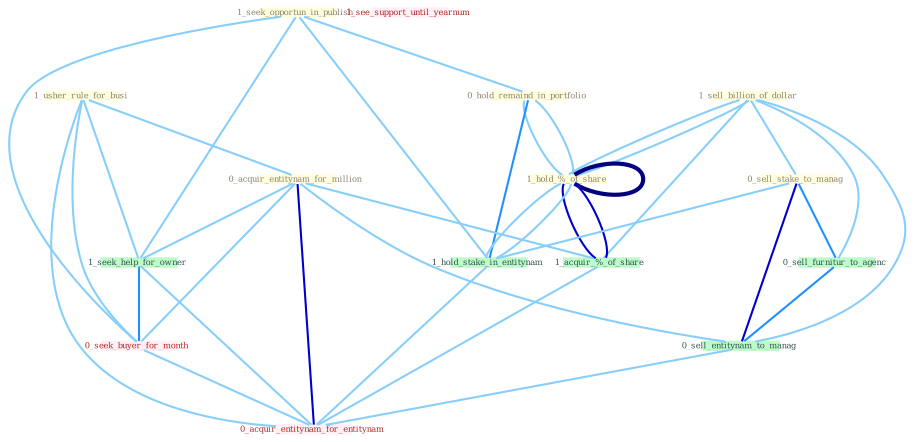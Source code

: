 Graph G{ 
    node
    [shape=polygon,style=filled,width=.5,height=.06,color="#BDFCC9",fixedsize=true,fontsize=4,
    fontcolor="#2f4f4f"];
    {node
    [color="#ffffe0", fontcolor="#8b7d6b"] "1_sell_billion_of_dollar " "1_usher_rule_for_busi " "1_seek_opportun_in_publish " "0_hold_remaind_in_portfolio " "1_hold_%_of_share " "0_sell_stake_to_manag " "0_acquir_entitynam_for_million "}
{node [color="#fff0f5", fontcolor="#b22222"] "0_seek_buyer_for_month " "1_see_support_until_yearnum " "0_acquir_entitynam_for_entitynam "}
edge [color="#B0E2FF"];

	"1_sell_billion_of_dollar " -- "1_hold_%_of_share " [w="1", color="#87cefa" ];
	"1_sell_billion_of_dollar " -- "0_sell_stake_to_manag " [w="1", color="#87cefa" ];
	"1_sell_billion_of_dollar " -- "1_hold_%_of_share " [w="1", color="#87cefa" ];
	"1_sell_billion_of_dollar " -- "1_acquir_%_of_share " [w="1", color="#87cefa" ];
	"1_sell_billion_of_dollar " -- "0_sell_furnitur_to_agenc " [w="1", color="#87cefa" ];
	"1_sell_billion_of_dollar " -- "0_sell_entitynam_to_manag " [w="1", color="#87cefa" ];
	"1_usher_rule_for_busi " -- "0_acquir_entitynam_for_million " [w="1", color="#87cefa" ];
	"1_usher_rule_for_busi " -- "1_seek_help_for_owner " [w="1", color="#87cefa" ];
	"1_usher_rule_for_busi " -- "0_seek_buyer_for_month " [w="1", color="#87cefa" ];
	"1_usher_rule_for_busi " -- "0_acquir_entitynam_for_entitynam " [w="1", color="#87cefa" ];
	"1_seek_opportun_in_publish " -- "0_hold_remaind_in_portfolio " [w="1", color="#87cefa" ];
	"1_seek_opportun_in_publish " -- "1_hold_stake_in_entitynam " [w="1", color="#87cefa" ];
	"1_seek_opportun_in_publish " -- "1_seek_help_for_owner " [w="1", color="#87cefa" ];
	"1_seek_opportun_in_publish " -- "0_seek_buyer_for_month " [w="1", color="#87cefa" ];
	"0_hold_remaind_in_portfolio " -- "1_hold_%_of_share " [w="1", color="#87cefa" ];
	"0_hold_remaind_in_portfolio " -- "1_hold_%_of_share " [w="1", color="#87cefa" ];
	"0_hold_remaind_in_portfolio " -- "1_hold_stake_in_entitynam " [w="2", color="#1e90ff" , len=0.8];
	"1_hold_%_of_share " -- "1_hold_%_of_share " [w="4", style=bold, color="#000080", len=0.4];
	"1_hold_%_of_share " -- "1_hold_stake_in_entitynam " [w="1", color="#87cefa" ];
	"1_hold_%_of_share " -- "1_acquir_%_of_share " [w="3", color="#0000cd" , len=0.6];
	"0_sell_stake_to_manag " -- "1_hold_stake_in_entitynam " [w="1", color="#87cefa" ];
	"0_sell_stake_to_manag " -- "0_sell_furnitur_to_agenc " [w="2", color="#1e90ff" , len=0.8];
	"0_sell_stake_to_manag " -- "0_sell_entitynam_to_manag " [w="3", color="#0000cd" , len=0.6];
	"0_acquir_entitynam_for_million " -- "1_seek_help_for_owner " [w="1", color="#87cefa" ];
	"0_acquir_entitynam_for_million " -- "0_seek_buyer_for_month " [w="1", color="#87cefa" ];
	"0_acquir_entitynam_for_million " -- "1_acquir_%_of_share " [w="1", color="#87cefa" ];
	"0_acquir_entitynam_for_million " -- "0_sell_entitynam_to_manag " [w="1", color="#87cefa" ];
	"0_acquir_entitynam_for_million " -- "0_acquir_entitynam_for_entitynam " [w="3", color="#0000cd" , len=0.6];
	"1_hold_%_of_share " -- "1_hold_stake_in_entitynam " [w="1", color="#87cefa" ];
	"1_hold_%_of_share " -- "1_acquir_%_of_share " [w="3", color="#0000cd" , len=0.6];
	"1_hold_stake_in_entitynam " -- "0_acquir_entitynam_for_entitynam " [w="1", color="#87cefa" ];
	"1_seek_help_for_owner " -- "0_seek_buyer_for_month " [w="2", color="#1e90ff" , len=0.8];
	"1_seek_help_for_owner " -- "0_acquir_entitynam_for_entitynam " [w="1", color="#87cefa" ];
	"0_seek_buyer_for_month " -- "0_acquir_entitynam_for_entitynam " [w="1", color="#87cefa" ];
	"1_acquir_%_of_share " -- "0_acquir_entitynam_for_entitynam " [w="1", color="#87cefa" ];
	"0_sell_furnitur_to_agenc " -- "0_sell_entitynam_to_manag " [w="2", color="#1e90ff" , len=0.8];
	"0_sell_entitynam_to_manag " -- "0_acquir_entitynam_for_entitynam " [w="1", color="#87cefa" ];
}